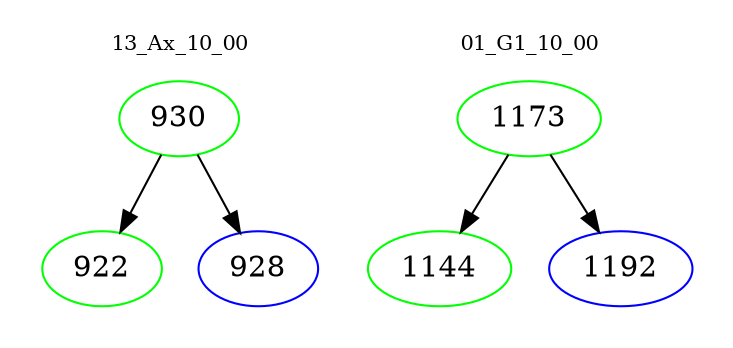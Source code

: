 digraph{
subgraph cluster_0 {
color = white
label = "13_Ax_10_00";
fontsize=10;
T0_930 [label="930", color="green"]
T0_930 -> T0_922 [color="black"]
T0_922 [label="922", color="green"]
T0_930 -> T0_928 [color="black"]
T0_928 [label="928", color="blue"]
}
subgraph cluster_1 {
color = white
label = "01_G1_10_00";
fontsize=10;
T1_1173 [label="1173", color="green"]
T1_1173 -> T1_1144 [color="black"]
T1_1144 [label="1144", color="green"]
T1_1173 -> T1_1192 [color="black"]
T1_1192 [label="1192", color="blue"]
}
}
